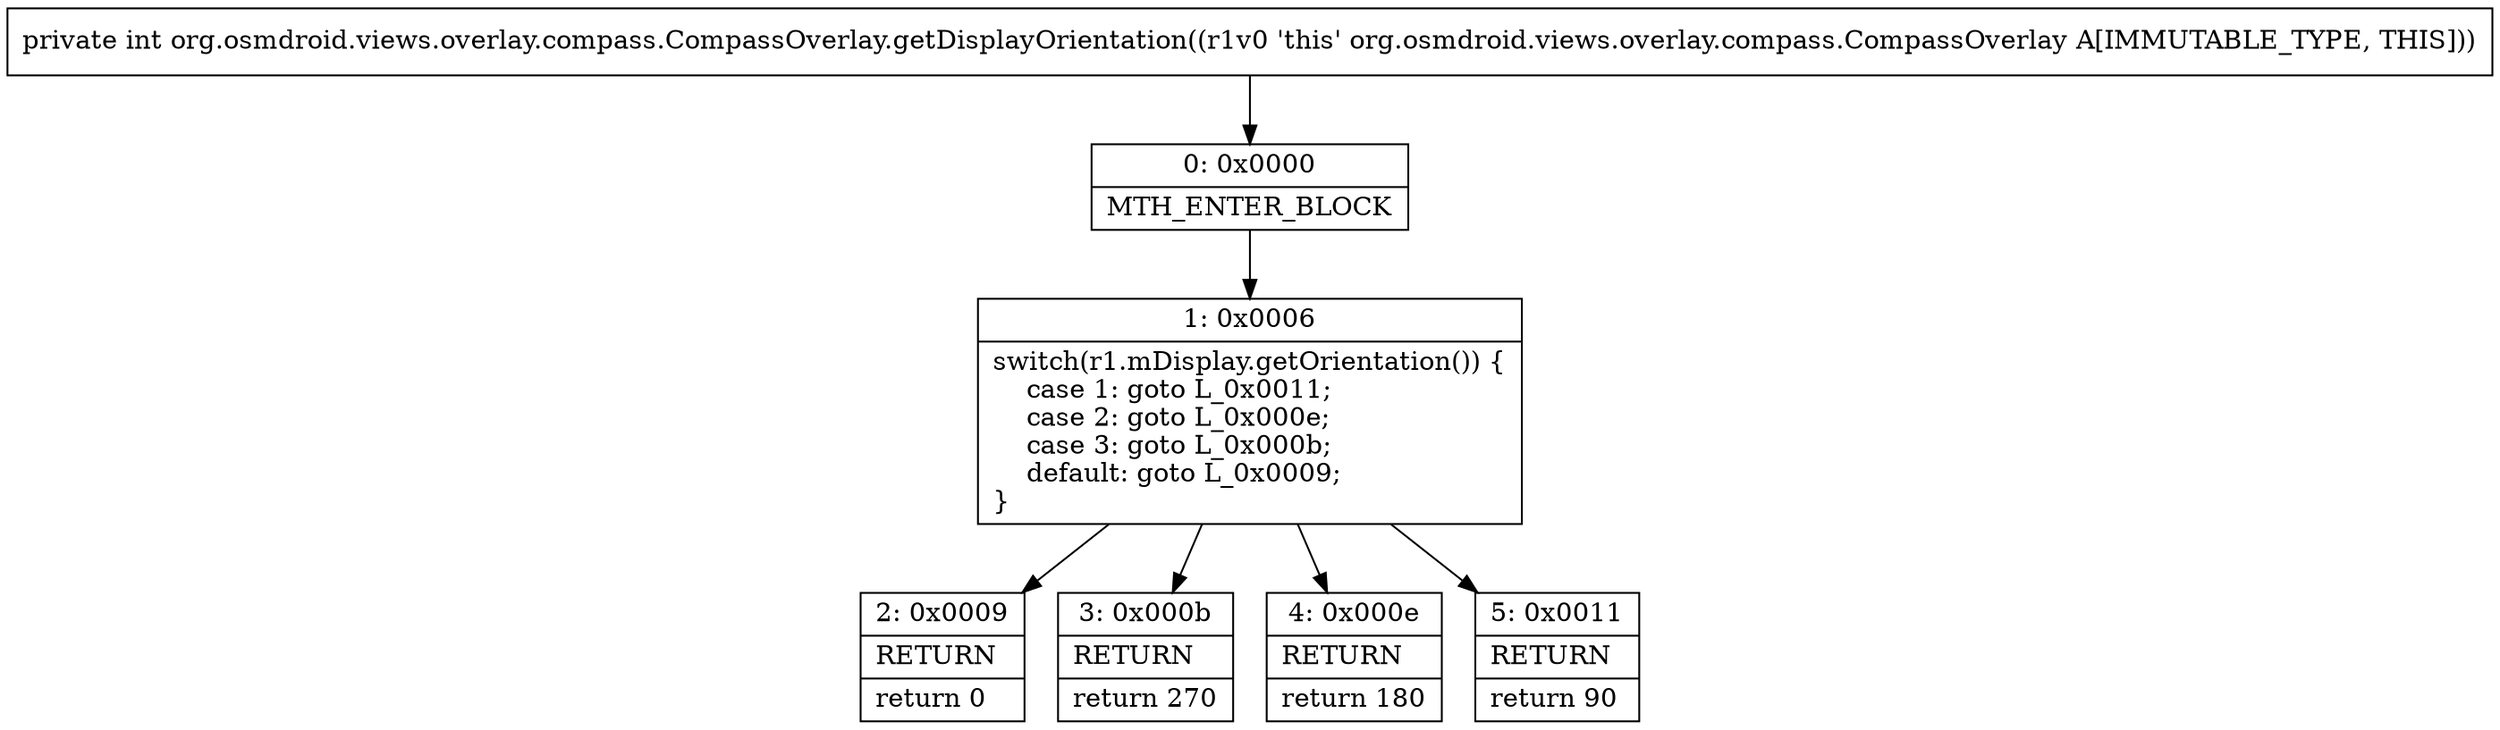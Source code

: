 digraph "CFG fororg.osmdroid.views.overlay.compass.CompassOverlay.getDisplayOrientation()I" {
Node_0 [shape=record,label="{0\:\ 0x0000|MTH_ENTER_BLOCK\l}"];
Node_1 [shape=record,label="{1\:\ 0x0006|switch(r1.mDisplay.getOrientation()) \{\l    case 1: goto L_0x0011;\l    case 2: goto L_0x000e;\l    case 3: goto L_0x000b;\l    default: goto L_0x0009;\l\}\l}"];
Node_2 [shape=record,label="{2\:\ 0x0009|RETURN\l|return 0\l}"];
Node_3 [shape=record,label="{3\:\ 0x000b|RETURN\l|return 270\l}"];
Node_4 [shape=record,label="{4\:\ 0x000e|RETURN\l|return 180\l}"];
Node_5 [shape=record,label="{5\:\ 0x0011|RETURN\l|return 90\l}"];
MethodNode[shape=record,label="{private int org.osmdroid.views.overlay.compass.CompassOverlay.getDisplayOrientation((r1v0 'this' org.osmdroid.views.overlay.compass.CompassOverlay A[IMMUTABLE_TYPE, THIS])) }"];
MethodNode -> Node_0;
Node_0 -> Node_1;
Node_1 -> Node_2;
Node_1 -> Node_3;
Node_1 -> Node_4;
Node_1 -> Node_5;
}

